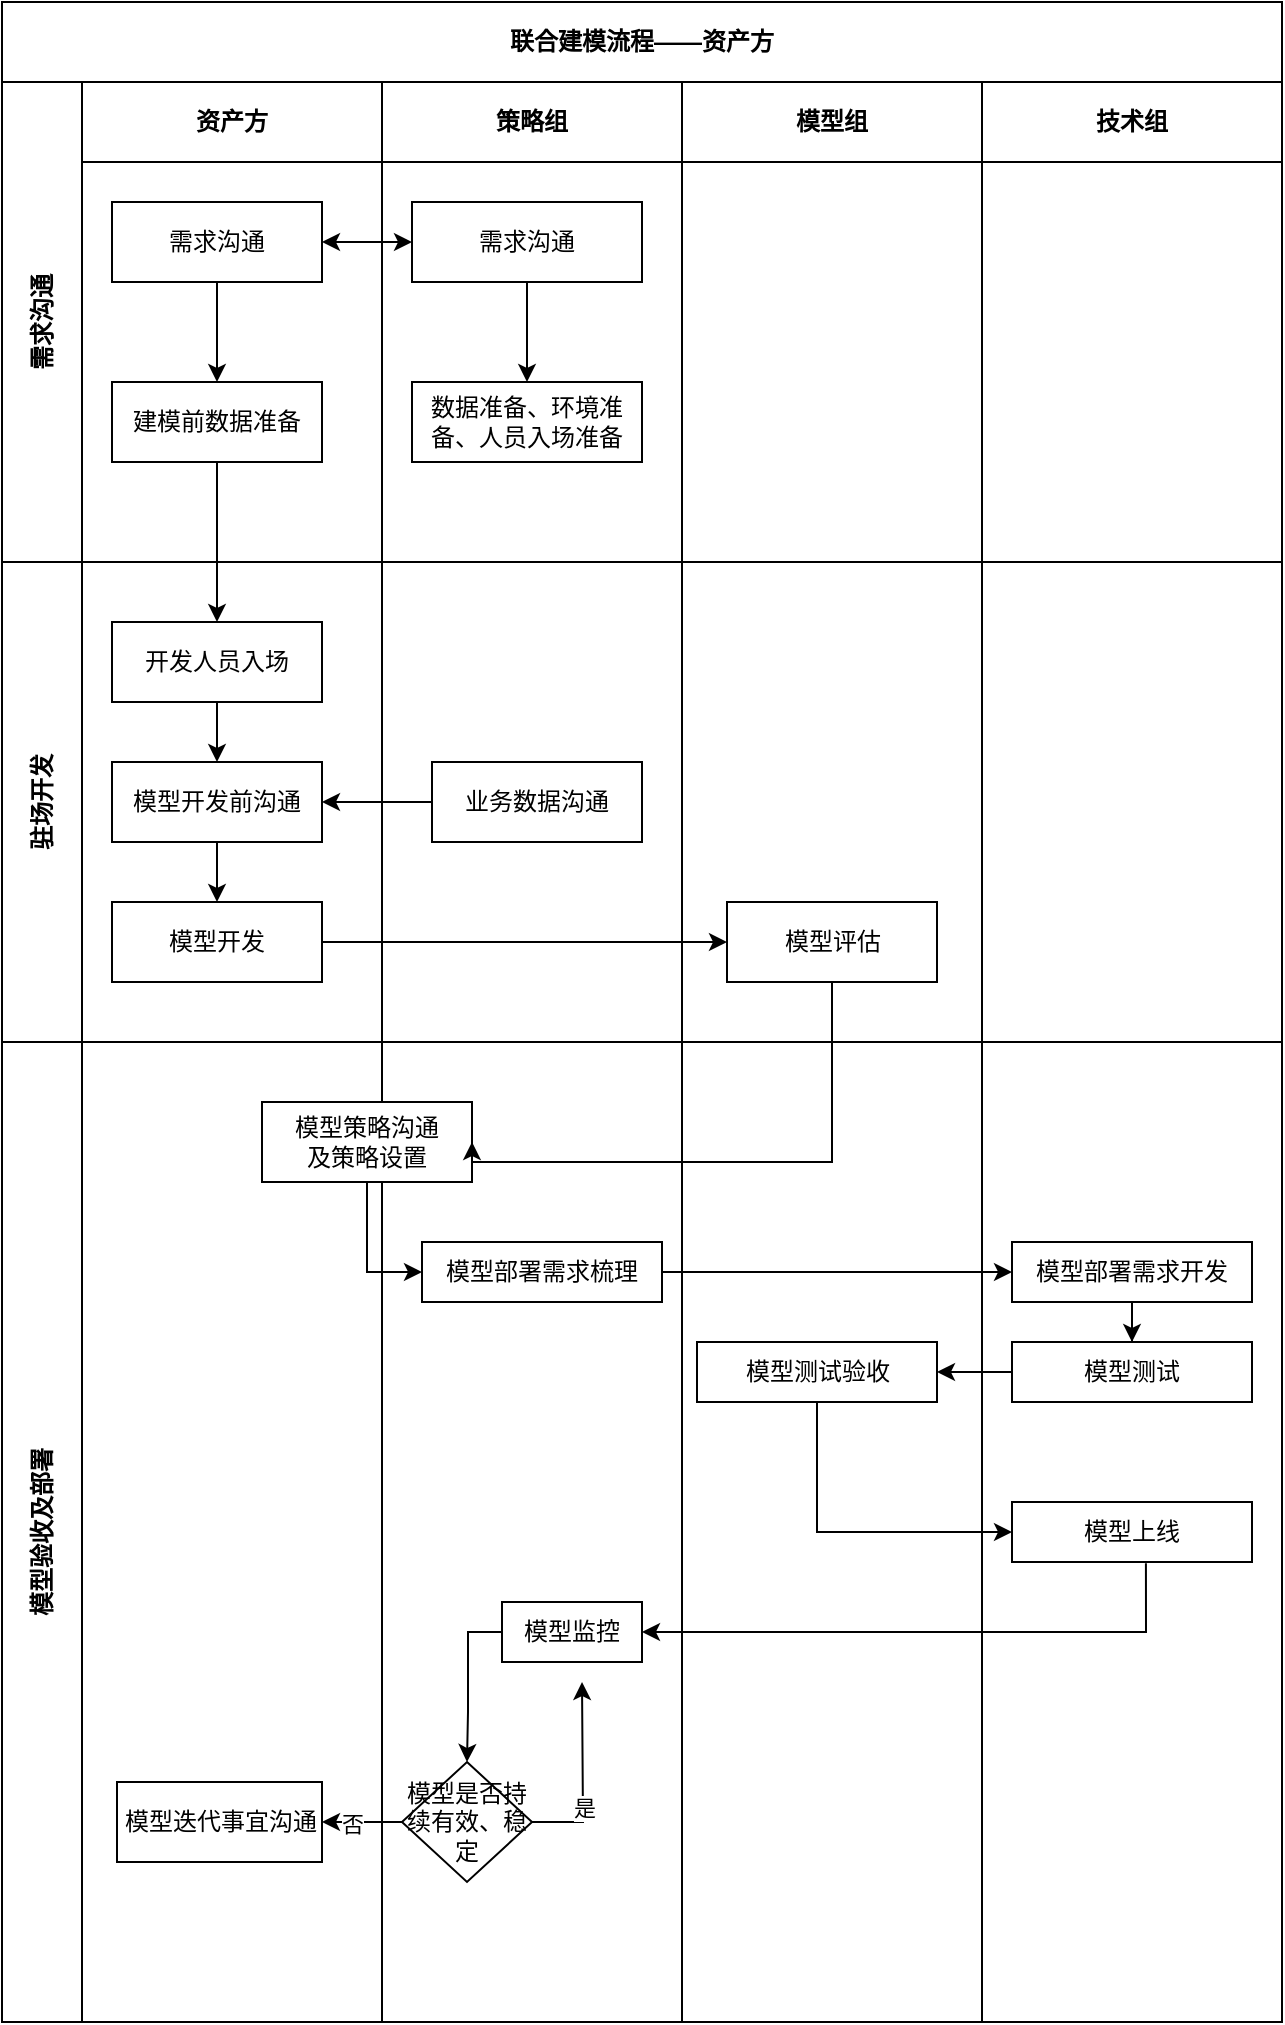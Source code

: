 <mxfile version="14.1.8" type="github" pages="2">
  <diagram id="9hgJzYPC9zcKJ9RrrAMs" name="资产方">
    <mxGraphModel dx="942" dy="675" grid="1" gridSize="10" guides="1" tooltips="1" connect="1" arrows="1" fold="1" page="1" pageScale="1" pageWidth="827" pageHeight="1169" math="0" shadow="0">
      <root>
        <mxCell id="0" />
        <mxCell id="1" parent="0" />
        <mxCell id="ArWcl9WuuMD1pLtWOAH9-17" value="联合建模流程——资产方" style="shape=table;childLayout=tableLayout;rowLines=0;columnLines=0;startSize=40;html=1;whiteSpace=wrap;collapsible=0;recursiveResize=0;expand=0;pointerEvents=0;fontStyle=1;align=center;" parent="1" vertex="1">
          <mxGeometry x="60" y="20" width="640" height="1010" as="geometry" />
        </mxCell>
        <mxCell id="ArWcl9WuuMD1pLtWOAH9-18" value="需求沟通" style="swimlane;horizontal=0;points=[[0,0.5],[1,0.5]];portConstraint=eastwest;startSize=40;html=1;whiteSpace=wrap;collapsible=0;recursiveResize=0;expand=0;pointerEvents=0;fontStyle=1" parent="ArWcl9WuuMD1pLtWOAH9-17" vertex="1">
          <mxGeometry y="40" width="640" height="240" as="geometry" />
        </mxCell>
        <mxCell id="ArWcl9WuuMD1pLtWOAH9-19" value="资产方" style="swimlane;connectable=0;startSize=40;html=1;whiteSpace=wrap;collapsible=0;recursiveResize=0;expand=0;pointerEvents=0;" parent="ArWcl9WuuMD1pLtWOAH9-18" vertex="1">
          <mxGeometry x="40" width="150" height="240" as="geometry" />
        </mxCell>
        <mxCell id="ArWcl9WuuMD1pLtWOAH9-33" value="需求沟通" style="rounded=0;whiteSpace=wrap;html=1;" parent="ArWcl9WuuMD1pLtWOAH9-19" vertex="1">
          <mxGeometry x="15" y="60" width="105" height="40" as="geometry" />
        </mxCell>
        <mxCell id="ArWcl9WuuMD1pLtWOAH9-39" value="建模前数据准备" style="rounded=0;whiteSpace=wrap;html=1;" parent="ArWcl9WuuMD1pLtWOAH9-19" vertex="1">
          <mxGeometry x="15" y="150" width="105" height="40" as="geometry" />
        </mxCell>
        <mxCell id="ArWcl9WuuMD1pLtWOAH9-40" value="" style="edgeStyle=orthogonalEdgeStyle;rounded=0;orthogonalLoop=1;jettySize=auto;html=1;" parent="ArWcl9WuuMD1pLtWOAH9-19" source="ArWcl9WuuMD1pLtWOAH9-33" target="ArWcl9WuuMD1pLtWOAH9-39" edge="1">
          <mxGeometry relative="1" as="geometry" />
        </mxCell>
        <mxCell id="ArWcl9WuuMD1pLtWOAH9-20" value="策略组" style="swimlane;connectable=0;startSize=40;html=1;whiteSpace=wrap;collapsible=0;recursiveResize=0;expand=0;pointerEvents=0;" parent="ArWcl9WuuMD1pLtWOAH9-18" vertex="1">
          <mxGeometry x="190" width="150" height="240" as="geometry" />
        </mxCell>
        <mxCell id="ArWcl9WuuMD1pLtWOAH9-34" value="需求沟通" style="whiteSpace=wrap;html=1;rounded=0;" parent="ArWcl9WuuMD1pLtWOAH9-20" vertex="1">
          <mxGeometry x="15" y="60" width="115" height="40" as="geometry" />
        </mxCell>
        <mxCell id="ArWcl9WuuMD1pLtWOAH9-38" value="" style="endArrow=classic;startArrow=classic;html=1;exitX=1;exitY=0.5;exitDx=0;exitDy=0;" parent="ArWcl9WuuMD1pLtWOAH9-20" source="ArWcl9WuuMD1pLtWOAH9-33" edge="1">
          <mxGeometry width="50" height="50" relative="1" as="geometry">
            <mxPoint x="-35" y="130" as="sourcePoint" />
            <mxPoint x="15" y="80" as="targetPoint" />
          </mxGeometry>
        </mxCell>
        <mxCell id="ArWcl9WuuMD1pLtWOAH9-41" value="数据准备、环境准备、人员入场准备" style="whiteSpace=wrap;html=1;rounded=0;" parent="ArWcl9WuuMD1pLtWOAH9-20" vertex="1">
          <mxGeometry x="15" y="150" width="115" height="40" as="geometry" />
        </mxCell>
        <mxCell id="ArWcl9WuuMD1pLtWOAH9-42" value="" style="edgeStyle=orthogonalEdgeStyle;rounded=0;orthogonalLoop=1;jettySize=auto;html=1;" parent="ArWcl9WuuMD1pLtWOAH9-20" source="ArWcl9WuuMD1pLtWOAH9-34" target="ArWcl9WuuMD1pLtWOAH9-41" edge="1">
          <mxGeometry relative="1" as="geometry" />
        </mxCell>
        <mxCell id="ArWcl9WuuMD1pLtWOAH9-21" value="模型组" style="swimlane;connectable=0;startSize=40;html=1;whiteSpace=wrap;collapsible=0;recursiveResize=0;expand=0;pointerEvents=0;" parent="ArWcl9WuuMD1pLtWOAH9-18" vertex="1">
          <mxGeometry x="340" width="150" height="240" as="geometry" />
        </mxCell>
        <mxCell id="ArWcl9WuuMD1pLtWOAH9-30" value="技术组" style="swimlane;connectable=0;startSize=40;html=1;whiteSpace=wrap;collapsible=0;recursiveResize=0;expand=0;pointerEvents=0;" parent="ArWcl9WuuMD1pLtWOAH9-18" vertex="1">
          <mxGeometry x="490" width="150" height="240" as="geometry" />
        </mxCell>
        <mxCell id="ArWcl9WuuMD1pLtWOAH9-22" value="驻场开发" style="swimlane;horizontal=0;points=[[0,0.5],[1,0.5]];portConstraint=eastwest;startSize=40;html=1;whiteSpace=wrap;collapsible=0;recursiveResize=0;expand=0;pointerEvents=0;" parent="ArWcl9WuuMD1pLtWOAH9-17" vertex="1">
          <mxGeometry y="280" width="640" height="240" as="geometry" />
        </mxCell>
        <mxCell id="ArWcl9WuuMD1pLtWOAH9-23" value="" style="swimlane;connectable=0;startSize=0;html=1;whiteSpace=wrap;collapsible=0;recursiveResize=0;expand=0;pointerEvents=0;" parent="ArWcl9WuuMD1pLtWOAH9-22" vertex="1">
          <mxGeometry x="40" width="150" height="240" as="geometry" />
        </mxCell>
        <mxCell id="ArWcl9WuuMD1pLtWOAH9-44" value="开发人员入场" style="rounded=0;whiteSpace=wrap;html=1;" parent="ArWcl9WuuMD1pLtWOAH9-23" vertex="1">
          <mxGeometry x="15" y="30" width="105" height="40" as="geometry" />
        </mxCell>
        <mxCell id="ArWcl9WuuMD1pLtWOAH9-46" value="模型开发前沟通" style="rounded=0;whiteSpace=wrap;html=1;" parent="ArWcl9WuuMD1pLtWOAH9-23" vertex="1">
          <mxGeometry x="15" y="100" width="105" height="40" as="geometry" />
        </mxCell>
        <mxCell id="ArWcl9WuuMD1pLtWOAH9-47" value="" style="edgeStyle=orthogonalEdgeStyle;rounded=0;orthogonalLoop=1;jettySize=auto;html=1;" parent="ArWcl9WuuMD1pLtWOAH9-23" source="ArWcl9WuuMD1pLtWOAH9-44" target="ArWcl9WuuMD1pLtWOAH9-46" edge="1">
          <mxGeometry relative="1" as="geometry" />
        </mxCell>
        <mxCell id="ArWcl9WuuMD1pLtWOAH9-51" value="模型开发" style="rounded=0;whiteSpace=wrap;html=1;" parent="ArWcl9WuuMD1pLtWOAH9-23" vertex="1">
          <mxGeometry x="15" y="170" width="105" height="40" as="geometry" />
        </mxCell>
        <mxCell id="ArWcl9WuuMD1pLtWOAH9-52" value="" style="edgeStyle=orthogonalEdgeStyle;rounded=0;orthogonalLoop=1;jettySize=auto;html=1;" parent="ArWcl9WuuMD1pLtWOAH9-23" source="ArWcl9WuuMD1pLtWOAH9-46" target="ArWcl9WuuMD1pLtWOAH9-51" edge="1">
          <mxGeometry relative="1" as="geometry" />
        </mxCell>
        <mxCell id="ArWcl9WuuMD1pLtWOAH9-24" value="" style="swimlane;connectable=0;startSize=0;html=1;whiteSpace=wrap;collapsible=0;recursiveResize=0;expand=0;pointerEvents=0;" parent="ArWcl9WuuMD1pLtWOAH9-22" vertex="1">
          <mxGeometry x="190" width="150" height="240" as="geometry" />
        </mxCell>
        <mxCell id="ArWcl9WuuMD1pLtWOAH9-48" value="业务数据沟通" style="rounded=0;whiteSpace=wrap;html=1;" parent="ArWcl9WuuMD1pLtWOAH9-24" vertex="1">
          <mxGeometry x="25" y="100" width="105" height="40" as="geometry" />
        </mxCell>
        <mxCell id="ArWcl9WuuMD1pLtWOAH9-25" value="" style="swimlane;connectable=0;startSize=0;html=1;whiteSpace=wrap;collapsible=0;recursiveResize=0;expand=0;pointerEvents=0;" parent="ArWcl9WuuMD1pLtWOAH9-22" vertex="1">
          <mxGeometry x="340" width="150" height="240" as="geometry" />
        </mxCell>
        <mxCell id="ArWcl9WuuMD1pLtWOAH9-53" value="模型评估" style="rounded=0;whiteSpace=wrap;html=1;" parent="ArWcl9WuuMD1pLtWOAH9-25" vertex="1">
          <mxGeometry x="22.5" y="170" width="105" height="40" as="geometry" />
        </mxCell>
        <mxCell id="ArWcl9WuuMD1pLtWOAH9-31" style="swimlane;connectable=0;startSize=0;html=1;whiteSpace=wrap;collapsible=0;recursiveResize=0;expand=0;pointerEvents=0;" parent="ArWcl9WuuMD1pLtWOAH9-22" vertex="1">
          <mxGeometry x="490" width="150" height="240" as="geometry" />
        </mxCell>
        <mxCell id="ArWcl9WuuMD1pLtWOAH9-50" style="edgeStyle=orthogonalEdgeStyle;rounded=0;orthogonalLoop=1;jettySize=auto;html=1;entryX=1;entryY=0.5;entryDx=0;entryDy=0;" parent="ArWcl9WuuMD1pLtWOAH9-22" source="ArWcl9WuuMD1pLtWOAH9-48" target="ArWcl9WuuMD1pLtWOAH9-46" edge="1">
          <mxGeometry relative="1" as="geometry" />
        </mxCell>
        <mxCell id="ArWcl9WuuMD1pLtWOAH9-54" value="" style="edgeStyle=orthogonalEdgeStyle;rounded=0;orthogonalLoop=1;jettySize=auto;html=1;" parent="ArWcl9WuuMD1pLtWOAH9-22" source="ArWcl9WuuMD1pLtWOAH9-51" target="ArWcl9WuuMD1pLtWOAH9-53" edge="1">
          <mxGeometry relative="1" as="geometry" />
        </mxCell>
        <mxCell id="ArWcl9WuuMD1pLtWOAH9-26" value="模型验收及部署" style="swimlane;horizontal=0;points=[[0,0.5],[1,0.5]];portConstraint=eastwest;startSize=40;html=1;whiteSpace=wrap;collapsible=0;recursiveResize=0;expand=0;pointerEvents=0;" parent="ArWcl9WuuMD1pLtWOAH9-17" vertex="1">
          <mxGeometry y="520" width="640" height="490" as="geometry" />
        </mxCell>
        <mxCell id="ArWcl9WuuMD1pLtWOAH9-27" value="" style="swimlane;connectable=0;startSize=0;html=1;whiteSpace=wrap;collapsible=0;recursiveResize=0;expand=0;pointerEvents=0;" parent="ArWcl9WuuMD1pLtWOAH9-26" vertex="1">
          <mxGeometry x="40" width="150" height="490" as="geometry" />
        </mxCell>
        <mxCell id="ArWcl9WuuMD1pLtWOAH9-75" value="模型迭代事宜沟通" style="whiteSpace=wrap;html=1;" parent="ArWcl9WuuMD1pLtWOAH9-27" vertex="1">
          <mxGeometry x="17.5" y="370" width="102.5" height="40" as="geometry" />
        </mxCell>
        <mxCell id="ArWcl9WuuMD1pLtWOAH9-28" value="" style="swimlane;connectable=0;startSize=0;html=1;whiteSpace=wrap;collapsible=0;recursiveResize=0;expand=0;pointerEvents=0;" parent="ArWcl9WuuMD1pLtWOAH9-26" vertex="1">
          <mxGeometry x="190" width="150" height="490" as="geometry" />
        </mxCell>
        <mxCell id="ArWcl9WuuMD1pLtWOAH9-60" style="edgeStyle=orthogonalEdgeStyle;rounded=0;orthogonalLoop=1;jettySize=auto;html=1;entryX=0;entryY=0.5;entryDx=0;entryDy=0;" parent="ArWcl9WuuMD1pLtWOAH9-28" source="ArWcl9WuuMD1pLtWOAH9-55" target="ArWcl9WuuMD1pLtWOAH9-58" edge="1">
          <mxGeometry relative="1" as="geometry" />
        </mxCell>
        <mxCell id="ArWcl9WuuMD1pLtWOAH9-55" value="模型策略沟通&lt;br&gt;及策略设置" style="rounded=0;whiteSpace=wrap;html=1;" parent="ArWcl9WuuMD1pLtWOAH9-28" vertex="1">
          <mxGeometry x="-60" y="30" width="105" height="40" as="geometry" />
        </mxCell>
        <mxCell id="ArWcl9WuuMD1pLtWOAH9-58" value="模型部署需求梳理" style="whiteSpace=wrap;html=1;rounded=0;" parent="ArWcl9WuuMD1pLtWOAH9-28" vertex="1">
          <mxGeometry x="20" y="100" width="120" height="30" as="geometry" />
        </mxCell>
        <mxCell id="ArWcl9WuuMD1pLtWOAH9-73" style="edgeStyle=orthogonalEdgeStyle;rounded=0;orthogonalLoop=1;jettySize=auto;html=1;entryX=0.5;entryY=0;entryDx=0;entryDy=0;exitX=0;exitY=0.5;exitDx=0;exitDy=0;" parent="ArWcl9WuuMD1pLtWOAH9-28" source="ArWcl9WuuMD1pLtWOAH9-69" target="ArWcl9WuuMD1pLtWOAH9-72" edge="1">
          <mxGeometry relative="1" as="geometry">
            <Array as="points">
              <mxPoint x="43" y="295" />
              <mxPoint x="43" y="335" />
            </Array>
          </mxGeometry>
        </mxCell>
        <mxCell id="ArWcl9WuuMD1pLtWOAH9-69" value="模型监控" style="whiteSpace=wrap;html=1;rounded=0;" parent="ArWcl9WuuMD1pLtWOAH9-28" vertex="1">
          <mxGeometry x="60" y="280" width="70" height="30" as="geometry" />
        </mxCell>
        <mxCell id="ArWcl9WuuMD1pLtWOAH9-72" value="模型是否持续有效、稳定" style="rhombus;whiteSpace=wrap;html=1;" parent="ArWcl9WuuMD1pLtWOAH9-28" vertex="1">
          <mxGeometry x="10" y="360" width="65" height="60" as="geometry" />
        </mxCell>
        <mxCell id="ArWcl9WuuMD1pLtWOAH9-29" value="" style="swimlane;connectable=0;startSize=0;html=1;whiteSpace=wrap;collapsible=0;recursiveResize=0;expand=0;pointerEvents=0;" parent="ArWcl9WuuMD1pLtWOAH9-26" vertex="1">
          <mxGeometry x="340" width="150" height="490" as="geometry" />
        </mxCell>
        <mxCell id="ArWcl9WuuMD1pLtWOAH9-65" value="模型测试验收" style="whiteSpace=wrap;html=1;rounded=0;" parent="ArWcl9WuuMD1pLtWOAH9-29" vertex="1">
          <mxGeometry x="7.5" y="150" width="120" height="30" as="geometry" />
        </mxCell>
        <mxCell id="ArWcl9WuuMD1pLtWOAH9-32" style="swimlane;connectable=0;startSize=0;html=1;whiteSpace=wrap;collapsible=0;recursiveResize=0;expand=0;pointerEvents=0;" parent="ArWcl9WuuMD1pLtWOAH9-26" vertex="1">
          <mxGeometry x="490" width="150" height="490" as="geometry" />
        </mxCell>
        <mxCell id="ArWcl9WuuMD1pLtWOAH9-61" value="模型部署需求开发" style="whiteSpace=wrap;html=1;rounded=0;" parent="ArWcl9WuuMD1pLtWOAH9-32" vertex="1">
          <mxGeometry x="15" y="100" width="120" height="30" as="geometry" />
        </mxCell>
        <mxCell id="ArWcl9WuuMD1pLtWOAH9-63" value="模型测试" style="whiteSpace=wrap;html=1;rounded=0;" parent="ArWcl9WuuMD1pLtWOAH9-32" vertex="1">
          <mxGeometry x="15" y="150" width="120" height="30" as="geometry" />
        </mxCell>
        <mxCell id="ArWcl9WuuMD1pLtWOAH9-64" value="" style="edgeStyle=orthogonalEdgeStyle;rounded=0;orthogonalLoop=1;jettySize=auto;html=1;" parent="ArWcl9WuuMD1pLtWOAH9-32" source="ArWcl9WuuMD1pLtWOAH9-61" target="ArWcl9WuuMD1pLtWOAH9-63" edge="1">
          <mxGeometry relative="1" as="geometry" />
        </mxCell>
        <mxCell id="ArWcl9WuuMD1pLtWOAH9-67" value="模型上线" style="whiteSpace=wrap;html=1;rounded=0;" parent="ArWcl9WuuMD1pLtWOAH9-32" vertex="1">
          <mxGeometry x="15" y="230" width="120" height="30" as="geometry" />
        </mxCell>
        <mxCell id="ArWcl9WuuMD1pLtWOAH9-62" value="" style="edgeStyle=orthogonalEdgeStyle;rounded=0;orthogonalLoop=1;jettySize=auto;html=1;" parent="ArWcl9WuuMD1pLtWOAH9-26" source="ArWcl9WuuMD1pLtWOAH9-58" target="ArWcl9WuuMD1pLtWOAH9-61" edge="1">
          <mxGeometry relative="1" as="geometry" />
        </mxCell>
        <mxCell id="ArWcl9WuuMD1pLtWOAH9-66" value="" style="edgeStyle=orthogonalEdgeStyle;rounded=0;orthogonalLoop=1;jettySize=auto;html=1;" parent="ArWcl9WuuMD1pLtWOAH9-26" source="ArWcl9WuuMD1pLtWOAH9-63" target="ArWcl9WuuMD1pLtWOAH9-65" edge="1">
          <mxGeometry relative="1" as="geometry" />
        </mxCell>
        <mxCell id="ArWcl9WuuMD1pLtWOAH9-68" value="" style="edgeStyle=orthogonalEdgeStyle;rounded=0;orthogonalLoop=1;jettySize=auto;html=1;exitX=0.5;exitY=1;exitDx=0;exitDy=0;entryX=0;entryY=0.5;entryDx=0;entryDy=0;" parent="ArWcl9WuuMD1pLtWOAH9-26" source="ArWcl9WuuMD1pLtWOAH9-65" target="ArWcl9WuuMD1pLtWOAH9-67" edge="1">
          <mxGeometry relative="1" as="geometry" />
        </mxCell>
        <mxCell id="ArWcl9WuuMD1pLtWOAH9-70" value="" style="edgeStyle=orthogonalEdgeStyle;rounded=0;orthogonalLoop=1;jettySize=auto;html=1;exitX=0.558;exitY=1.022;exitDx=0;exitDy=0;exitPerimeter=0;entryX=1;entryY=0.5;entryDx=0;entryDy=0;" parent="ArWcl9WuuMD1pLtWOAH9-26" source="ArWcl9WuuMD1pLtWOAH9-67" target="ArWcl9WuuMD1pLtWOAH9-69" edge="1">
          <mxGeometry relative="1" as="geometry" />
        </mxCell>
        <mxCell id="ArWcl9WuuMD1pLtWOAH9-76" value="" style="edgeStyle=orthogonalEdgeStyle;rounded=0;orthogonalLoop=1;jettySize=auto;html=1;" parent="ArWcl9WuuMD1pLtWOAH9-26" source="ArWcl9WuuMD1pLtWOAH9-72" target="ArWcl9WuuMD1pLtWOAH9-75" edge="1">
          <mxGeometry relative="1" as="geometry" />
        </mxCell>
        <mxCell id="ArWcl9WuuMD1pLtWOAH9-77" value="否" style="edgeLabel;html=1;align=center;verticalAlign=middle;resizable=0;points=[];" parent="ArWcl9WuuMD1pLtWOAH9-76" vertex="1" connectable="0">
          <mxGeometry x="0.25" y="1" relative="1" as="geometry">
            <mxPoint as="offset" />
          </mxGeometry>
        </mxCell>
        <mxCell id="ArWcl9WuuMD1pLtWOAH9-45" value="" style="edgeStyle=orthogonalEdgeStyle;rounded=0;orthogonalLoop=1;jettySize=auto;html=1;" parent="ArWcl9WuuMD1pLtWOAH9-17" source="ArWcl9WuuMD1pLtWOAH9-39" target="ArWcl9WuuMD1pLtWOAH9-44" edge="1">
          <mxGeometry relative="1" as="geometry" />
        </mxCell>
        <mxCell id="ArWcl9WuuMD1pLtWOAH9-56" value="" style="edgeStyle=orthogonalEdgeStyle;rounded=0;orthogonalLoop=1;jettySize=auto;html=1;entryX=1;entryY=0.5;entryDx=0;entryDy=0;entryPerimeter=0;" parent="ArWcl9WuuMD1pLtWOAH9-17" source="ArWcl9WuuMD1pLtWOAH9-53" target="ArWcl9WuuMD1pLtWOAH9-55" edge="1">
          <mxGeometry relative="1" as="geometry">
            <mxPoint x="330" y="580" as="targetPoint" />
            <Array as="points">
              <mxPoint x="415" y="580" />
            </Array>
          </mxGeometry>
        </mxCell>
        <mxCell id="ArWcl9WuuMD1pLtWOAH9-74" style="edgeStyle=orthogonalEdgeStyle;rounded=0;orthogonalLoop=1;jettySize=auto;html=1;" parent="1" source="ArWcl9WuuMD1pLtWOAH9-72" edge="1">
          <mxGeometry relative="1" as="geometry">
            <mxPoint x="350" y="860" as="targetPoint" />
          </mxGeometry>
        </mxCell>
        <mxCell id="ArWcl9WuuMD1pLtWOAH9-78" value="是" style="edgeLabel;html=1;align=center;verticalAlign=middle;resizable=0;points=[];" parent="ArWcl9WuuMD1pLtWOAH9-74" vertex="1" connectable="0">
          <mxGeometry x="-0.312" relative="1" as="geometry">
            <mxPoint as="offset" />
          </mxGeometry>
        </mxCell>
      </root>
    </mxGraphModel>
  </diagram>
  <diagram id="Tsxjf3J0I4SAjDnX9dLT" name="三方">
    <mxGraphModel dx="942" dy="675" grid="1" gridSize="10" guides="1" tooltips="1" connect="1" arrows="1" fold="1" page="1" pageScale="1" pageWidth="827" pageHeight="1169" math="0" shadow="0">
      <root>
        <mxCell id="olCoV_NYIEQCg-WbNCwQ-0" />
        <mxCell id="olCoV_NYIEQCg-WbNCwQ-1" parent="olCoV_NYIEQCg-WbNCwQ-0" />
      </root>
    </mxGraphModel>
  </diagram>
</mxfile>
